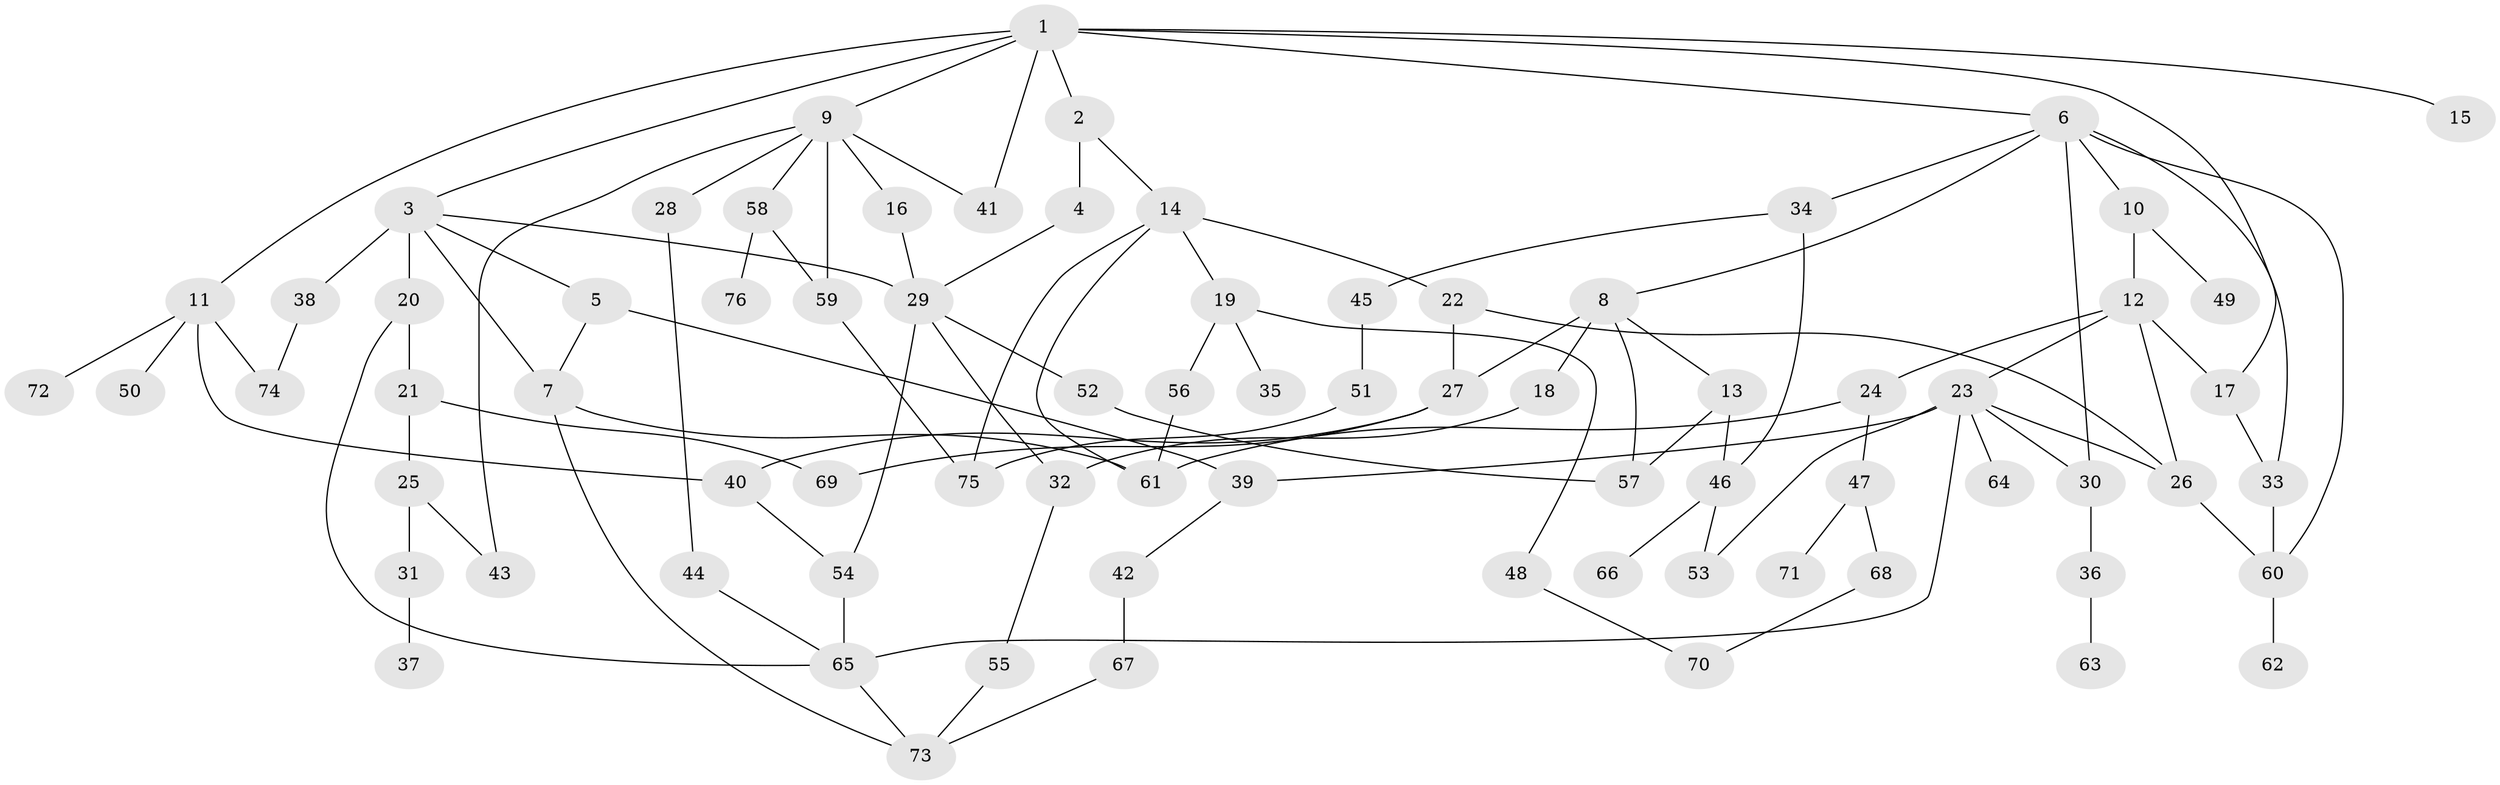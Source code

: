// original degree distribution, {8: 0.013422818791946308, 4: 0.1342281879194631, 7: 0.006711409395973154, 2: 0.35570469798657717, 3: 0.21476510067114093, 6: 0.026845637583892617, 5: 0.013422818791946308, 1: 0.2348993288590604}
// Generated by graph-tools (version 1.1) at 2025/34/03/09/25 02:34:22]
// undirected, 76 vertices, 111 edges
graph export_dot {
graph [start="1"]
  node [color=gray90,style=filled];
  1;
  2;
  3;
  4;
  5;
  6;
  7;
  8;
  9;
  10;
  11;
  12;
  13;
  14;
  15;
  16;
  17;
  18;
  19;
  20;
  21;
  22;
  23;
  24;
  25;
  26;
  27;
  28;
  29;
  30;
  31;
  32;
  33;
  34;
  35;
  36;
  37;
  38;
  39;
  40;
  41;
  42;
  43;
  44;
  45;
  46;
  47;
  48;
  49;
  50;
  51;
  52;
  53;
  54;
  55;
  56;
  57;
  58;
  59;
  60;
  61;
  62;
  63;
  64;
  65;
  66;
  67;
  68;
  69;
  70;
  71;
  72;
  73;
  74;
  75;
  76;
  1 -- 2 [weight=1.0];
  1 -- 3 [weight=1.0];
  1 -- 6 [weight=1.0];
  1 -- 9 [weight=1.0];
  1 -- 11 [weight=1.0];
  1 -- 15 [weight=1.0];
  1 -- 17 [weight=1.0];
  1 -- 41 [weight=1.0];
  2 -- 4 [weight=1.0];
  2 -- 14 [weight=1.0];
  3 -- 5 [weight=1.0];
  3 -- 7 [weight=1.0];
  3 -- 20 [weight=2.0];
  3 -- 29 [weight=1.0];
  3 -- 38 [weight=1.0];
  4 -- 29 [weight=1.0];
  5 -- 7 [weight=1.0];
  5 -- 39 [weight=1.0];
  6 -- 8 [weight=1.0];
  6 -- 10 [weight=1.0];
  6 -- 30 [weight=1.0];
  6 -- 33 [weight=1.0];
  6 -- 34 [weight=1.0];
  6 -- 60 [weight=1.0];
  7 -- 61 [weight=1.0];
  7 -- 73 [weight=1.0];
  8 -- 13 [weight=1.0];
  8 -- 18 [weight=1.0];
  8 -- 27 [weight=2.0];
  8 -- 57 [weight=1.0];
  9 -- 16 [weight=1.0];
  9 -- 28 [weight=1.0];
  9 -- 41 [weight=1.0];
  9 -- 43 [weight=1.0];
  9 -- 58 [weight=1.0];
  9 -- 59 [weight=1.0];
  10 -- 12 [weight=1.0];
  10 -- 49 [weight=1.0];
  11 -- 40 [weight=1.0];
  11 -- 50 [weight=1.0];
  11 -- 72 [weight=1.0];
  11 -- 74 [weight=1.0];
  12 -- 17 [weight=1.0];
  12 -- 23 [weight=1.0];
  12 -- 24 [weight=1.0];
  12 -- 26 [weight=1.0];
  13 -- 46 [weight=1.0];
  13 -- 57 [weight=1.0];
  14 -- 19 [weight=1.0];
  14 -- 22 [weight=1.0];
  14 -- 61 [weight=1.0];
  14 -- 75 [weight=1.0];
  16 -- 29 [weight=1.0];
  17 -- 33 [weight=1.0];
  18 -- 32 [weight=2.0];
  19 -- 35 [weight=1.0];
  19 -- 48 [weight=1.0];
  19 -- 56 [weight=1.0];
  20 -- 21 [weight=1.0];
  20 -- 65 [weight=1.0];
  21 -- 25 [weight=1.0];
  21 -- 69 [weight=1.0];
  22 -- 26 [weight=1.0];
  22 -- 27 [weight=2.0];
  23 -- 26 [weight=1.0];
  23 -- 30 [weight=1.0];
  23 -- 39 [weight=1.0];
  23 -- 53 [weight=1.0];
  23 -- 64 [weight=2.0];
  23 -- 65 [weight=1.0];
  24 -- 47 [weight=1.0];
  24 -- 61 [weight=1.0];
  25 -- 31 [weight=1.0];
  25 -- 43 [weight=1.0];
  26 -- 60 [weight=1.0];
  27 -- 40 [weight=1.0];
  27 -- 69 [weight=1.0];
  28 -- 44 [weight=1.0];
  29 -- 32 [weight=1.0];
  29 -- 52 [weight=1.0];
  29 -- 54 [weight=1.0];
  30 -- 36 [weight=1.0];
  31 -- 37 [weight=1.0];
  32 -- 55 [weight=1.0];
  33 -- 60 [weight=1.0];
  34 -- 45 [weight=1.0];
  34 -- 46 [weight=1.0];
  36 -- 63 [weight=1.0];
  38 -- 74 [weight=1.0];
  39 -- 42 [weight=1.0];
  40 -- 54 [weight=1.0];
  42 -- 67 [weight=2.0];
  44 -- 65 [weight=1.0];
  45 -- 51 [weight=1.0];
  46 -- 53 [weight=1.0];
  46 -- 66 [weight=2.0];
  47 -- 68 [weight=1.0];
  47 -- 71 [weight=1.0];
  48 -- 70 [weight=1.0];
  51 -- 75 [weight=1.0];
  52 -- 57 [weight=1.0];
  54 -- 65 [weight=1.0];
  55 -- 73 [weight=1.0];
  56 -- 61 [weight=1.0];
  58 -- 59 [weight=1.0];
  58 -- 76 [weight=1.0];
  59 -- 75 [weight=1.0];
  60 -- 62 [weight=1.0];
  65 -- 73 [weight=1.0];
  67 -- 73 [weight=1.0];
  68 -- 70 [weight=1.0];
}
